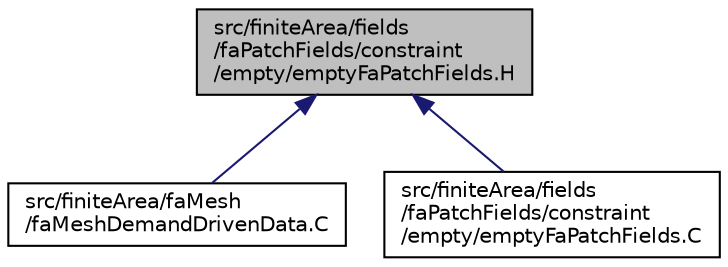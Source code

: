 digraph "src/finiteArea/fields/faPatchFields/constraint/empty/emptyFaPatchFields.H"
{
  bgcolor="transparent";
  edge [fontname="Helvetica",fontsize="10",labelfontname="Helvetica",labelfontsize="10"];
  node [fontname="Helvetica",fontsize="10",shape=record];
  Node1 [label="src/finiteArea/fields\l/faPatchFields/constraint\l/empty/emptyFaPatchFields.H",height=0.2,width=0.4,color="black", fillcolor="grey75", style="filled" fontcolor="black"];
  Node1 -> Node2 [dir="back",color="midnightblue",fontsize="10",style="solid",fontname="Helvetica"];
  Node2 [label="src/finiteArea/faMesh\l/faMeshDemandDrivenData.C",height=0.2,width=0.4,color="black",URL="$faMeshDemandDrivenData_8C.html"];
  Node1 -> Node3 [dir="back",color="midnightblue",fontsize="10",style="solid",fontname="Helvetica"];
  Node3 [label="src/finiteArea/fields\l/faPatchFields/constraint\l/empty/emptyFaPatchFields.C",height=0.2,width=0.4,color="black",URL="$emptyFaPatchFields_8C.html"];
}
